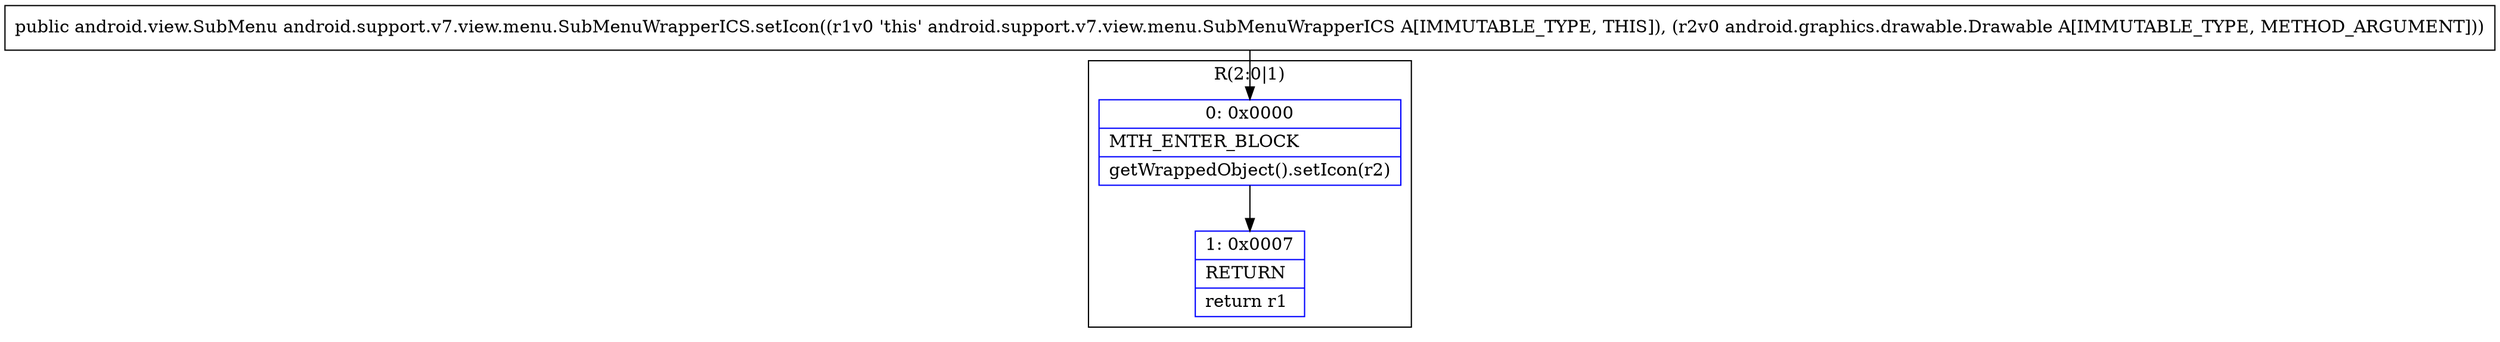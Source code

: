 digraph "CFG forandroid.support.v7.view.menu.SubMenuWrapperICS.setIcon(Landroid\/graphics\/drawable\/Drawable;)Landroid\/view\/SubMenu;" {
subgraph cluster_Region_1891449831 {
label = "R(2:0|1)";
node [shape=record,color=blue];
Node_0 [shape=record,label="{0\:\ 0x0000|MTH_ENTER_BLOCK\l|getWrappedObject().setIcon(r2)\l}"];
Node_1 [shape=record,label="{1\:\ 0x0007|RETURN\l|return r1\l}"];
}
MethodNode[shape=record,label="{public android.view.SubMenu android.support.v7.view.menu.SubMenuWrapperICS.setIcon((r1v0 'this' android.support.v7.view.menu.SubMenuWrapperICS A[IMMUTABLE_TYPE, THIS]), (r2v0 android.graphics.drawable.Drawable A[IMMUTABLE_TYPE, METHOD_ARGUMENT])) }"];
MethodNode -> Node_0;
Node_0 -> Node_1;
}

